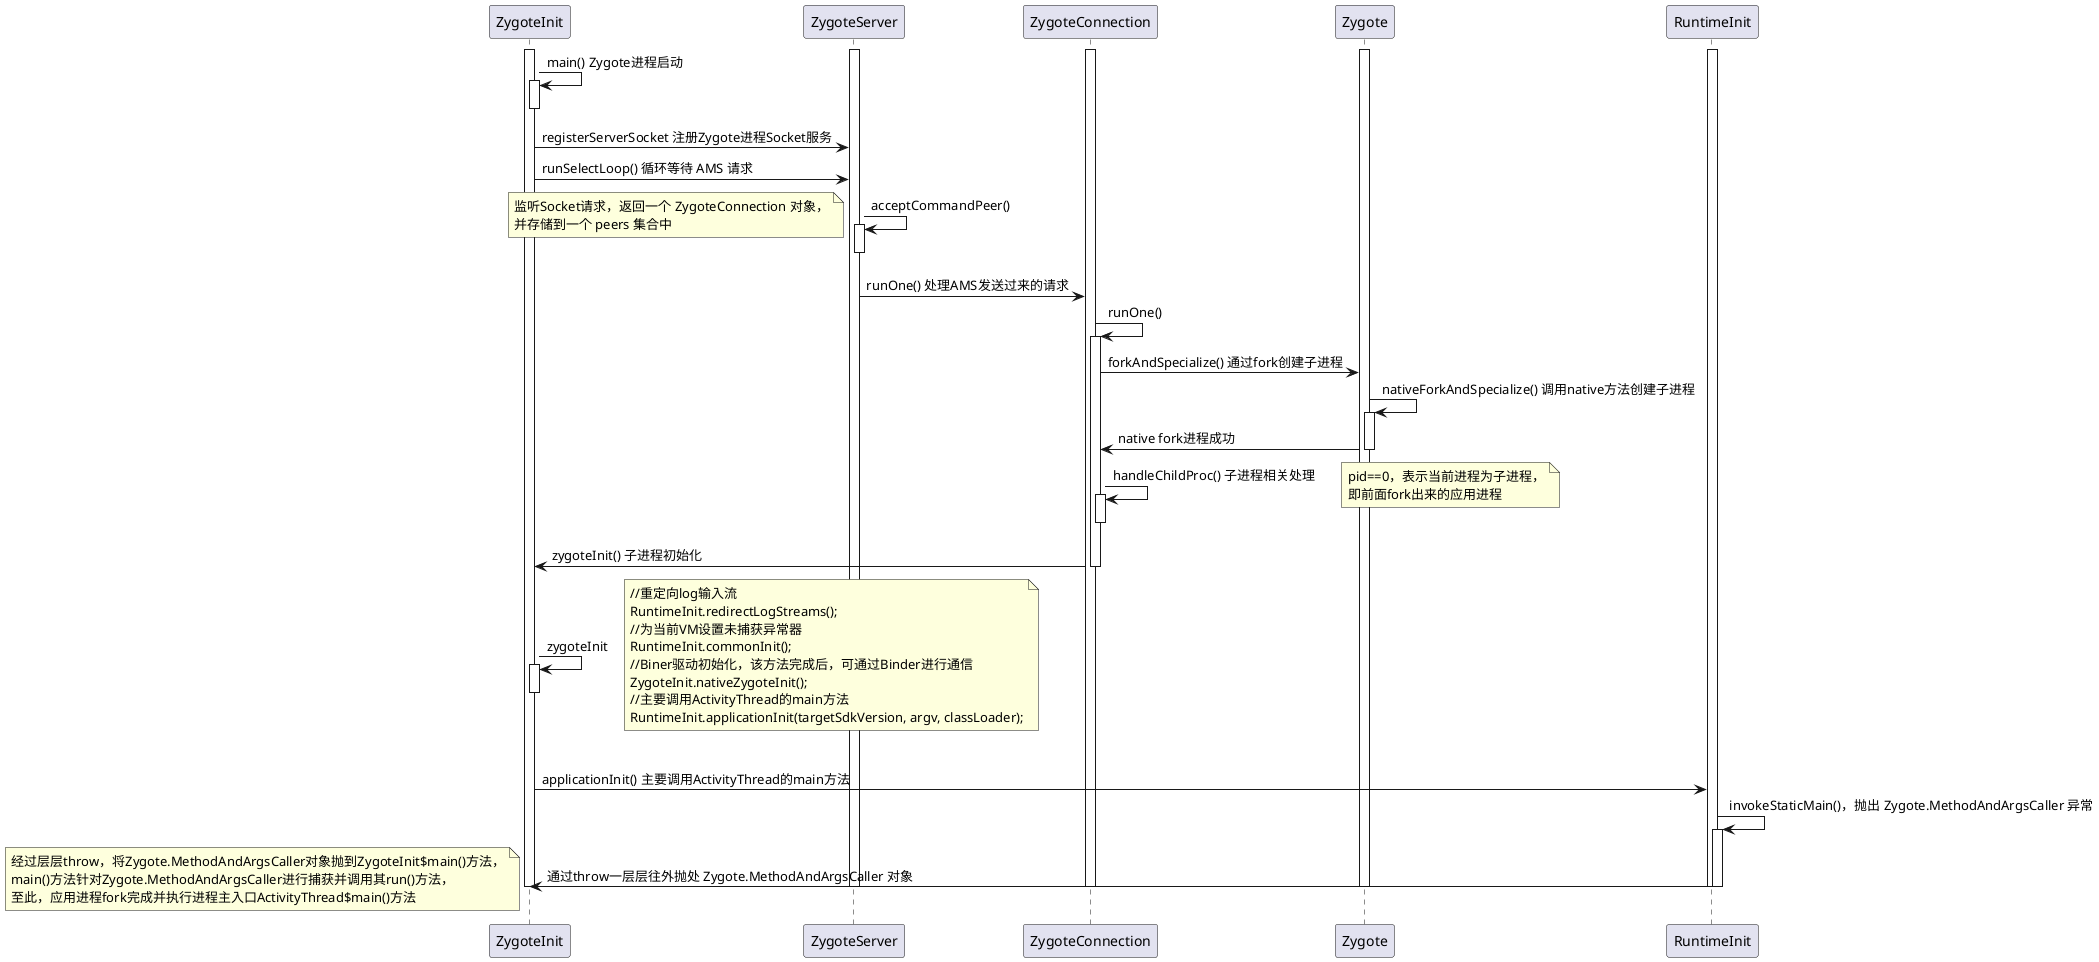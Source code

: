 @startuml
'https://plantuml.com/sequence-diagram
'Zygote进程fork应用进程，并执行应用进程ActivityThread （主入口main()）

participant ZygoteInit
participant ZygoteServer
participant ZygoteConnection
participant Zygote
participant RuntimeInit

activate ZygoteInit
activate ZygoteServer
activate ZygoteConnection
activate Zygote
activate RuntimeInit


ZygoteInit -> ZygoteInit: main() Zygote进程启动
activate ZygoteInit
deactivate ZygoteInit
ZygoteInit -> ZygoteServer: registerServerSocket 注册Zygote进程Socket服务
ZygoteInit -> ZygoteServer: runSelectLoop() 循环等待 AMS 请求
ZygoteServer -> ZygoteServer: acceptCommandPeer()
activate ZygoteServer
deactivate ZygoteServer
note left
    监听Socket请求，返回一个 ZygoteConnection 对象，
    并存储到一个 peers 集合中
end note

ZygoteServer -> ZygoteConnection: runOne() 处理AMS发送过来的请求
ZygoteConnection -> ZygoteConnection: runOne()
activate ZygoteConnection
ZygoteConnection -> Zygote: forkAndSpecialize() 通过fork创建子进程
Zygote -> Zygote: nativeForkAndSpecialize() 调用native方法创建子进程
activate Zygote
Zygote -> ZygoteConnection: native fork进程成功
deactivate Zygote

'回归到 ZygoteConnection 类的 runOnce() 方法
ZygoteConnection -> ZygoteConnection: handleChildProc() 子进程相关处理
activate ZygoteConnection
deactivate ZygoteConnection
note right
    pid==0，表示当前进程为子进程，
    即前面fork出来的应用进程
end note
ZygoteConnection -> ZygoteInit: zygoteInit() 子进程初始化
deactivate ZygoteConnection

ZygoteInit -> ZygoteInit: zygoteInit
activate ZygoteInit
deactivate ZygoteInit
note right
    //重定向log输入流
    RuntimeInit.redirectLogStreams();
    //为当前VM设置未捕获异常器
    RuntimeInit.commonInit();
    //Biner驱动初始化，该方法完成后，可通过Binder进行通信
    ZygoteInit.nativeZygoteInit();
    //主要调用ActivityThread的main方法
    RuntimeInit.applicationInit(targetSdkVersion, argv, classLoader);
end note
ZygoteInit -> RuntimeInit: applicationInit() 主要调用ActivityThread的main方法
RuntimeInit -> RuntimeInit: invokeStaticMain()，抛出 Zygote.MethodAndArgsCaller 异常
activate RuntimeInit
RuntimeInit -> ZygoteInit: 通过throw一层层往外抛处 Zygote.MethodAndArgsCaller 对象
deactivate RuntimeInit
note left
    经过层层throw，将Zygote.MethodAndArgsCaller对象抛到ZygoteInit$main()方法，
    main()方法针对Zygote.MethodAndArgsCaller进行捕获并调用其run()方法，
    至此，应用进程fork完成并执行进程主入口ActivityThread$main()方法
end note

deactivate ZygoteInit
deactivate ZygoteServer
deactivate ZygoteConnection
deactivate Zygote
deactivate RuntimeInit
@enduml